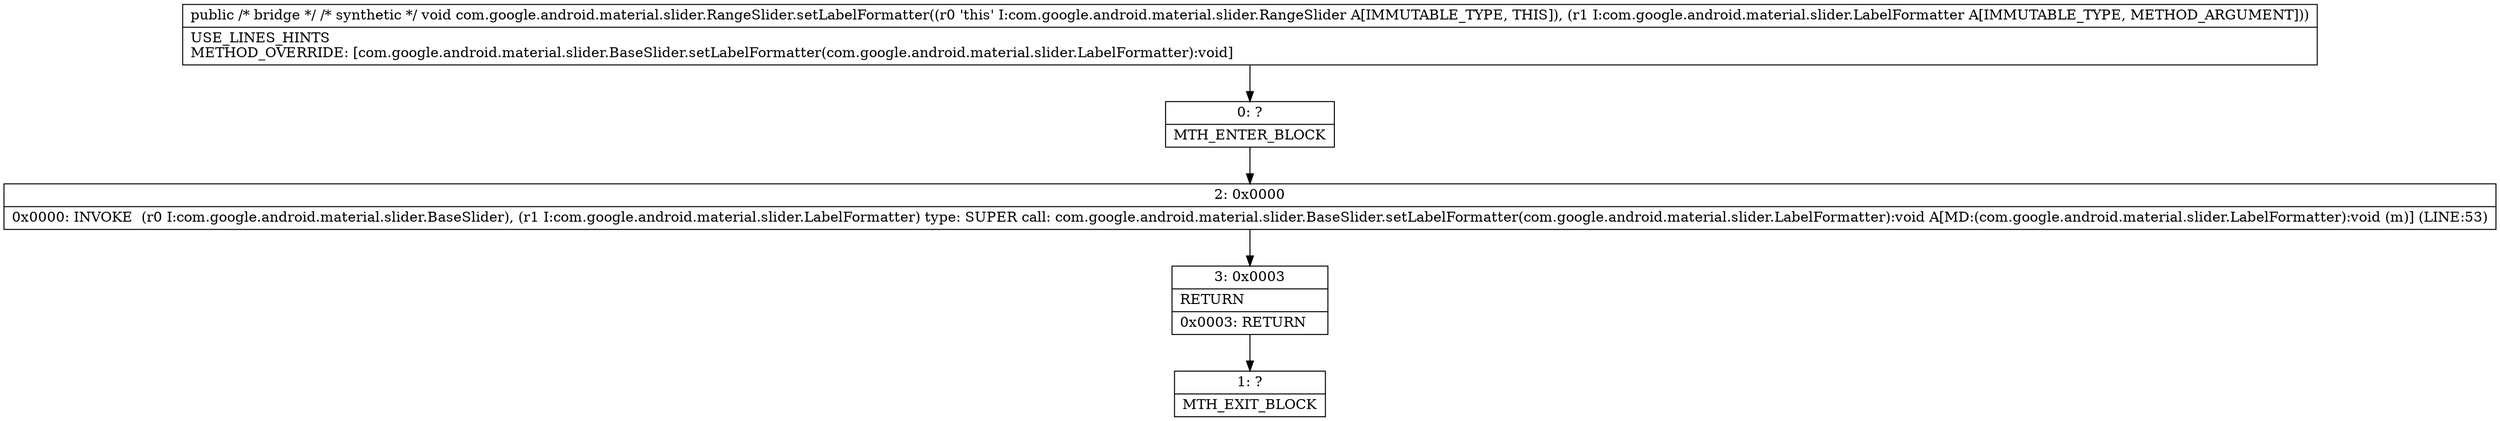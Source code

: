 digraph "CFG forcom.google.android.material.slider.RangeSlider.setLabelFormatter(Lcom\/google\/android\/material\/slider\/LabelFormatter;)V" {
Node_0 [shape=record,label="{0\:\ ?|MTH_ENTER_BLOCK\l}"];
Node_2 [shape=record,label="{2\:\ 0x0000|0x0000: INVOKE  (r0 I:com.google.android.material.slider.BaseSlider), (r1 I:com.google.android.material.slider.LabelFormatter) type: SUPER call: com.google.android.material.slider.BaseSlider.setLabelFormatter(com.google.android.material.slider.LabelFormatter):void A[MD:(com.google.android.material.slider.LabelFormatter):void (m)] (LINE:53)\l}"];
Node_3 [shape=record,label="{3\:\ 0x0003|RETURN\l|0x0003: RETURN   \l}"];
Node_1 [shape=record,label="{1\:\ ?|MTH_EXIT_BLOCK\l}"];
MethodNode[shape=record,label="{public \/* bridge *\/ \/* synthetic *\/ void com.google.android.material.slider.RangeSlider.setLabelFormatter((r0 'this' I:com.google.android.material.slider.RangeSlider A[IMMUTABLE_TYPE, THIS]), (r1 I:com.google.android.material.slider.LabelFormatter A[IMMUTABLE_TYPE, METHOD_ARGUMENT]))  | USE_LINES_HINTS\lMETHOD_OVERRIDE: [com.google.android.material.slider.BaseSlider.setLabelFormatter(com.google.android.material.slider.LabelFormatter):void]\l}"];
MethodNode -> Node_0;Node_0 -> Node_2;
Node_2 -> Node_3;
Node_3 -> Node_1;
}

